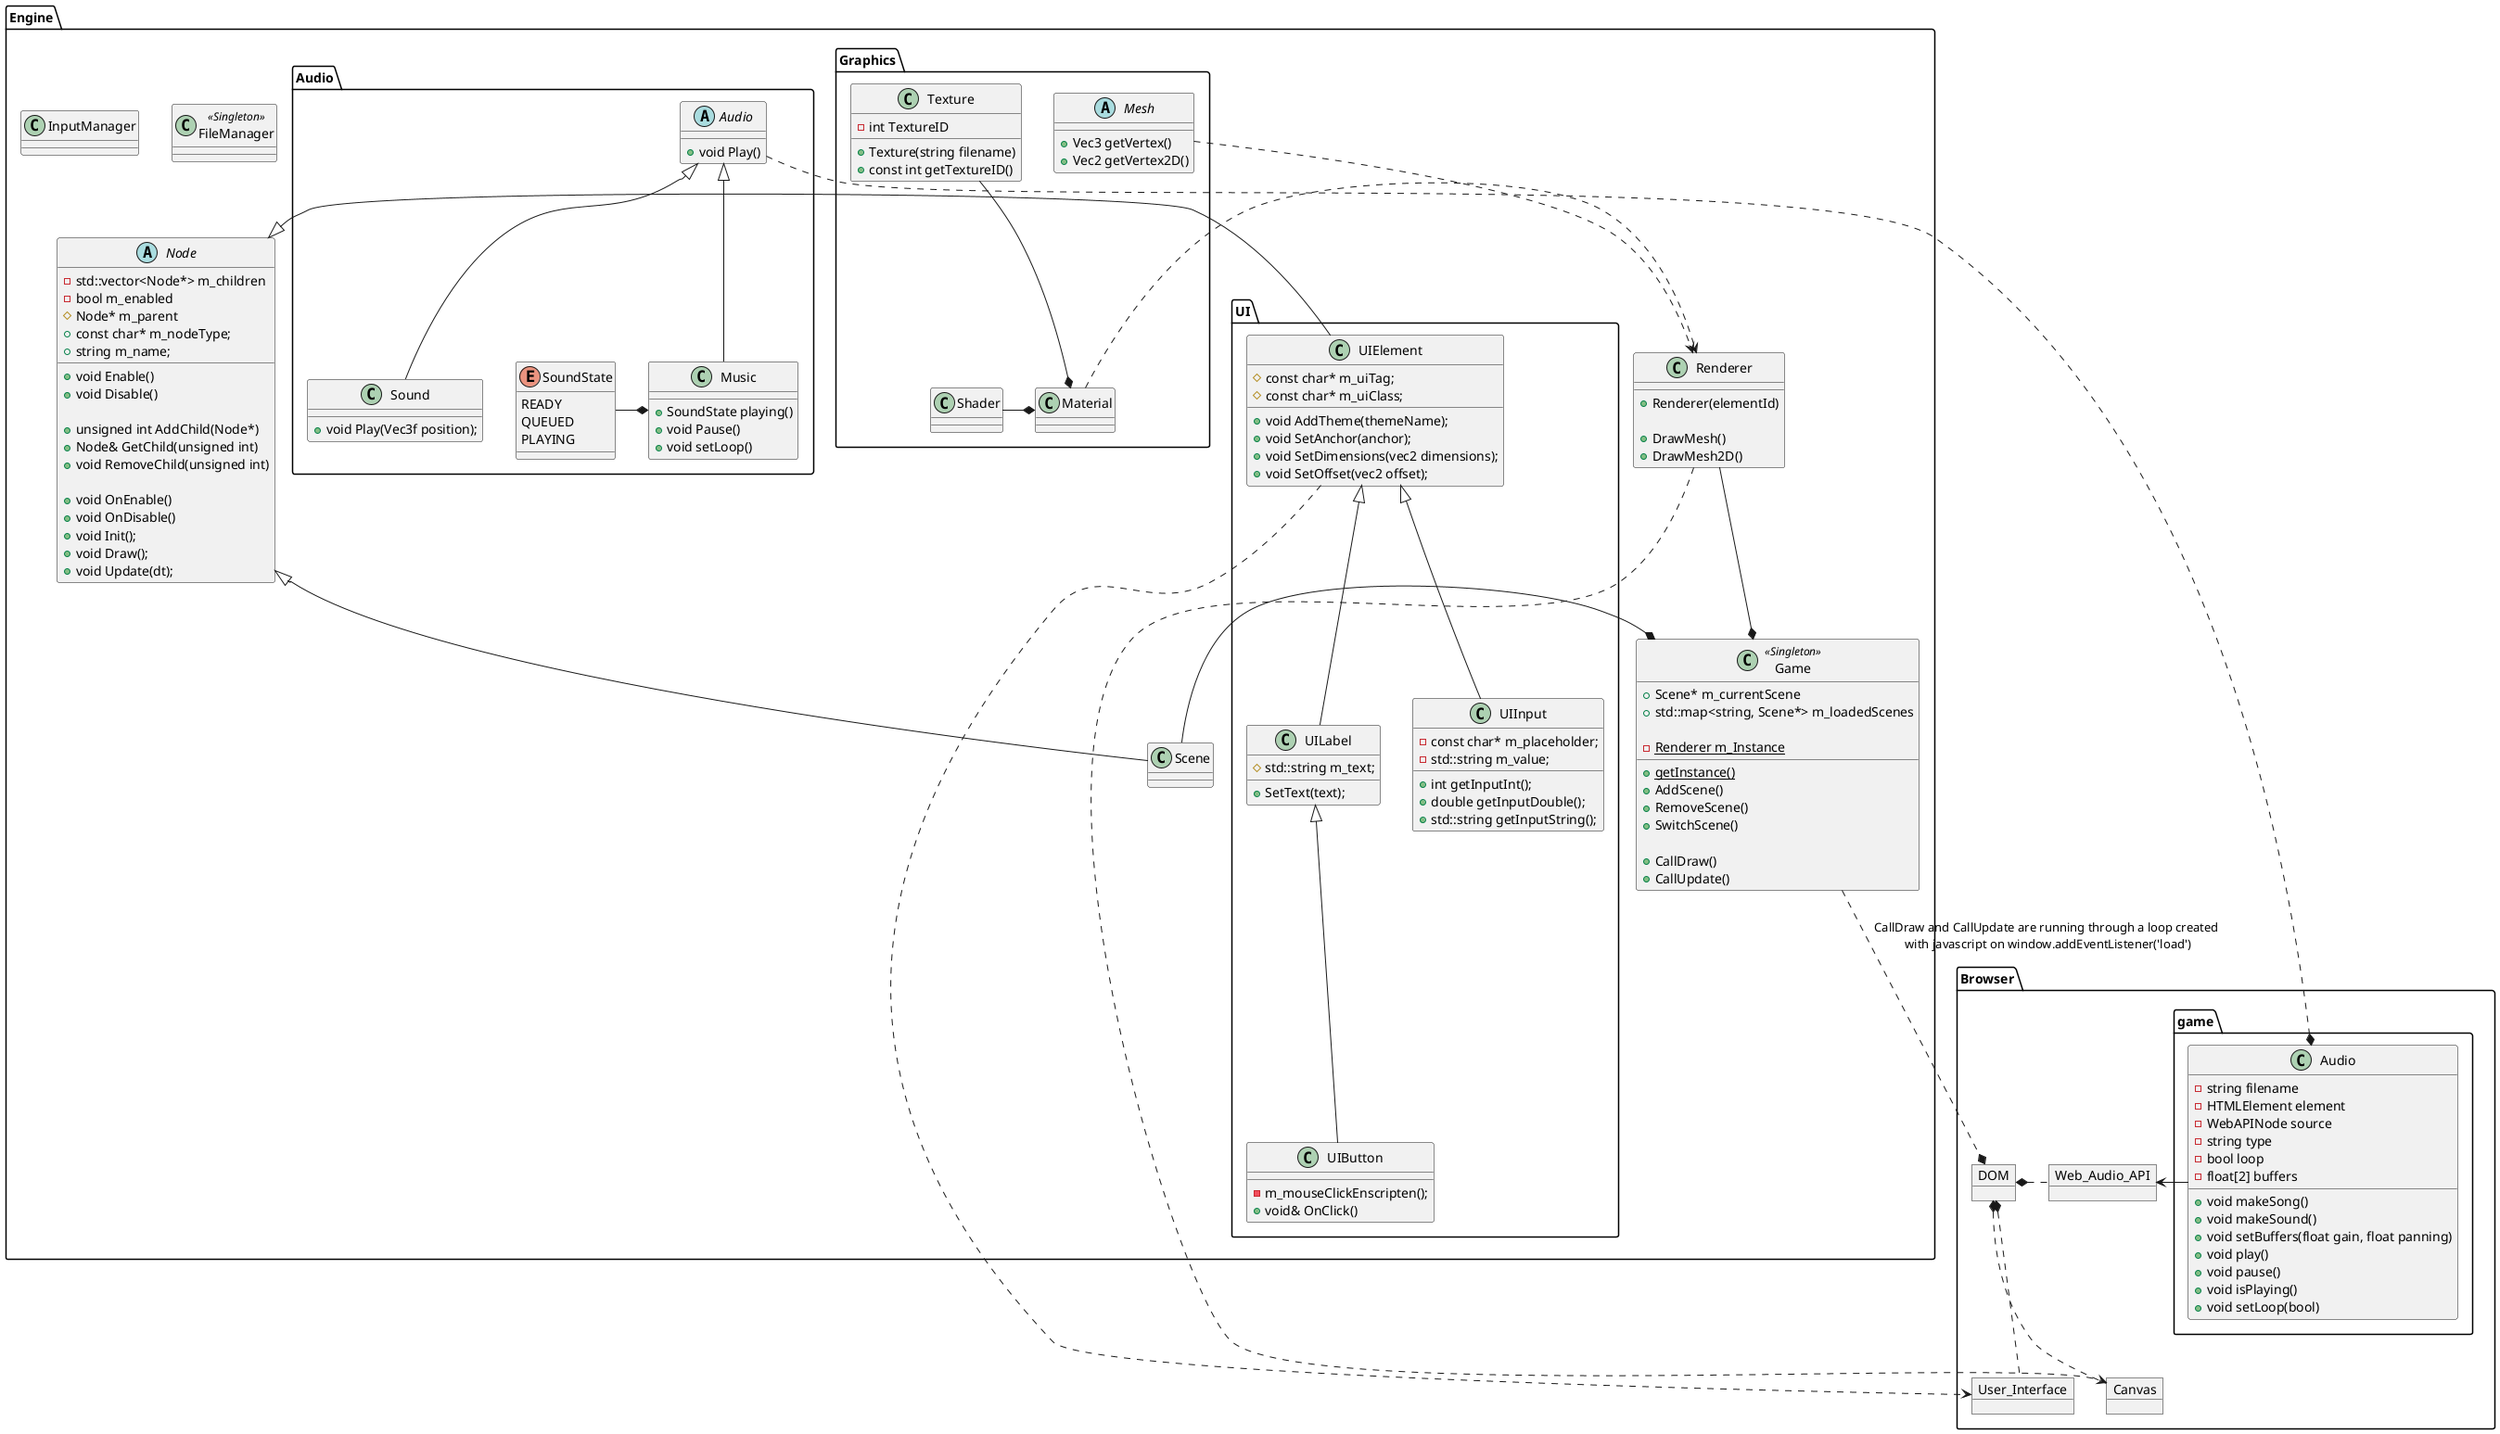 @startuml EngineArchitecture

namespace Engine {
  class Renderer {
    + {method} Renderer(elementId)
    
    + {method} DrawMesh()
    + {method} DrawMesh2D()
  }

  class FileManager <<Singleton>> {
    
  }

  class Game <<Singleton>> {
    + Scene* m_currentScene
    + std::map<string, Scene*> m_loadedScenes

    - {static} Renderer m_Instance
    + {static} {method} getInstance()

    
    + {method} AddScene()
    + {method} RemoveScene()
    + {method} SwitchScene()

    + {method} CallDraw()
    + {method} CallUpdate()
  }
  
  abstract Node {
    - std::vector<Node*> m_children
    - bool m_enabled
    # Node* m_parent
    + const char* m_nodeType;
    + string m_name;

    + {method} void Enable()
    + {method} void Disable()

    + {method} unsigned int AddChild(Node*)
    + {method} Node& GetChild(unsigned int)
    + {method} void RemoveChild(unsigned int)

    + {method} void OnEnable()
    + {method} void OnDisable()
    + {method} void Init();
    + {method} void Draw();
    + {method} void Update(dt);
  }

  class Scene extends Node

  class InputManager {

  }

  Scene -* Game
  Renderer --* Game

  namespace UI {
    class UIElement {
      # const char* m_uiTag;
      # const char* m_uiClass;

      + {method} void AddTheme(themeName);
      + {method} void SetAnchor(anchor);
      + {method} void SetDimensions(vec2 dimensions);
      + {method} void SetOffset(vec2 offset);
    }

    class UILabel extends UIElement {
      # std::string m_text;

      + {method} SetText(text);
    }

    class UIButton extends UILabel {
      - {method} m_mouseClickEnscripten();
      + void& OnClick()
    }

    class UIInput extends UIElement {
      - const char* m_placeholder;
      - std::string m_value;

      + {method} int getInputInt();
      + {method} double getInputDouble();
      + {method} std::string getInputString();
    }
  }

  UI.UIElement -|> Node

  namespace Graphics {
    abstract Mesh {
      + {method} Vec3 getVertex()
      + {method} Vec2 getVertex2D()
    }

    class Texture {
      - int TextureID
      + {method} Texture(string filename)
      + {method} const int getTextureID()
    }

    class Shader {

    }

    class Material {

    }

    Texture --* Material    
    Shader -* Material
  }

  namespace Audio {
    enum SoundState {
      READY
      QUEUED
      PLAYING
    }

    abstract Audio {
      + void Play()
    }

    class Sound extends Audio {
      + void Play(Vec3f position);
    }

    class Music extends Audio {
      + SoundState playing()
      + void Pause()
      + void setLoop()
    }

    SoundState -* Music
  }

  Graphics.Material .> Renderer 
  Graphics.Mesh .> Renderer 
}

namespace Browser {
  Object Canvas
  Object User_Interface
  Object DOM
  Object Web_Audio_API

  class game.Audio {
    - string filename
    - HTMLElement element
    - WebAPINode source
    - string type
    - bool loop
    - float[2] buffers

    + {method} void makeSong()
    + {method} void makeSound()
    + {method} void setBuffers(float gain, float panning)
    + {method} void play()
    + {method} void pause()
    + {method} void isPlaying()
    + {method} void setLoop(bool)
  }

  DOM *.. User_Interface
  DOM *.. Canvas
  DOM *. Web_Audio_API

  game.Audio -> Web_Audio_API
}

Engine.Renderer .> Browser.Canvas
Engine.Game ..* Browser.DOM : "CallDraw and CallUpdate are running through a loop created \nwith javascript on window.addEventListener('load')"
Engine.UI.UIElement ..> Browser.User_Interface
Engine.Audio.Audio ..* Browser.game.Audio

@enduml